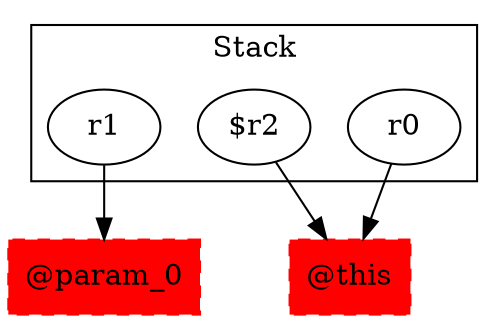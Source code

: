 digraph sample {
  rankDir="LR";
  subgraph cluster_0 {
    label="Stack"
    "r1"; "$r2"; "r0"; 
  }
  "r1" -> { "@param_0"[shape=box]};
  "$r2" -> { "@this"[shape=box]};
  "r0" -> { "@this"[shape=box]};
  "@this"[shape=box, style="filled,dashed"];
  "@param_0"[shape=box, style="filled,dashed"];
  "@this"[color="red"];
  "@param_0"[color="red"];
}
